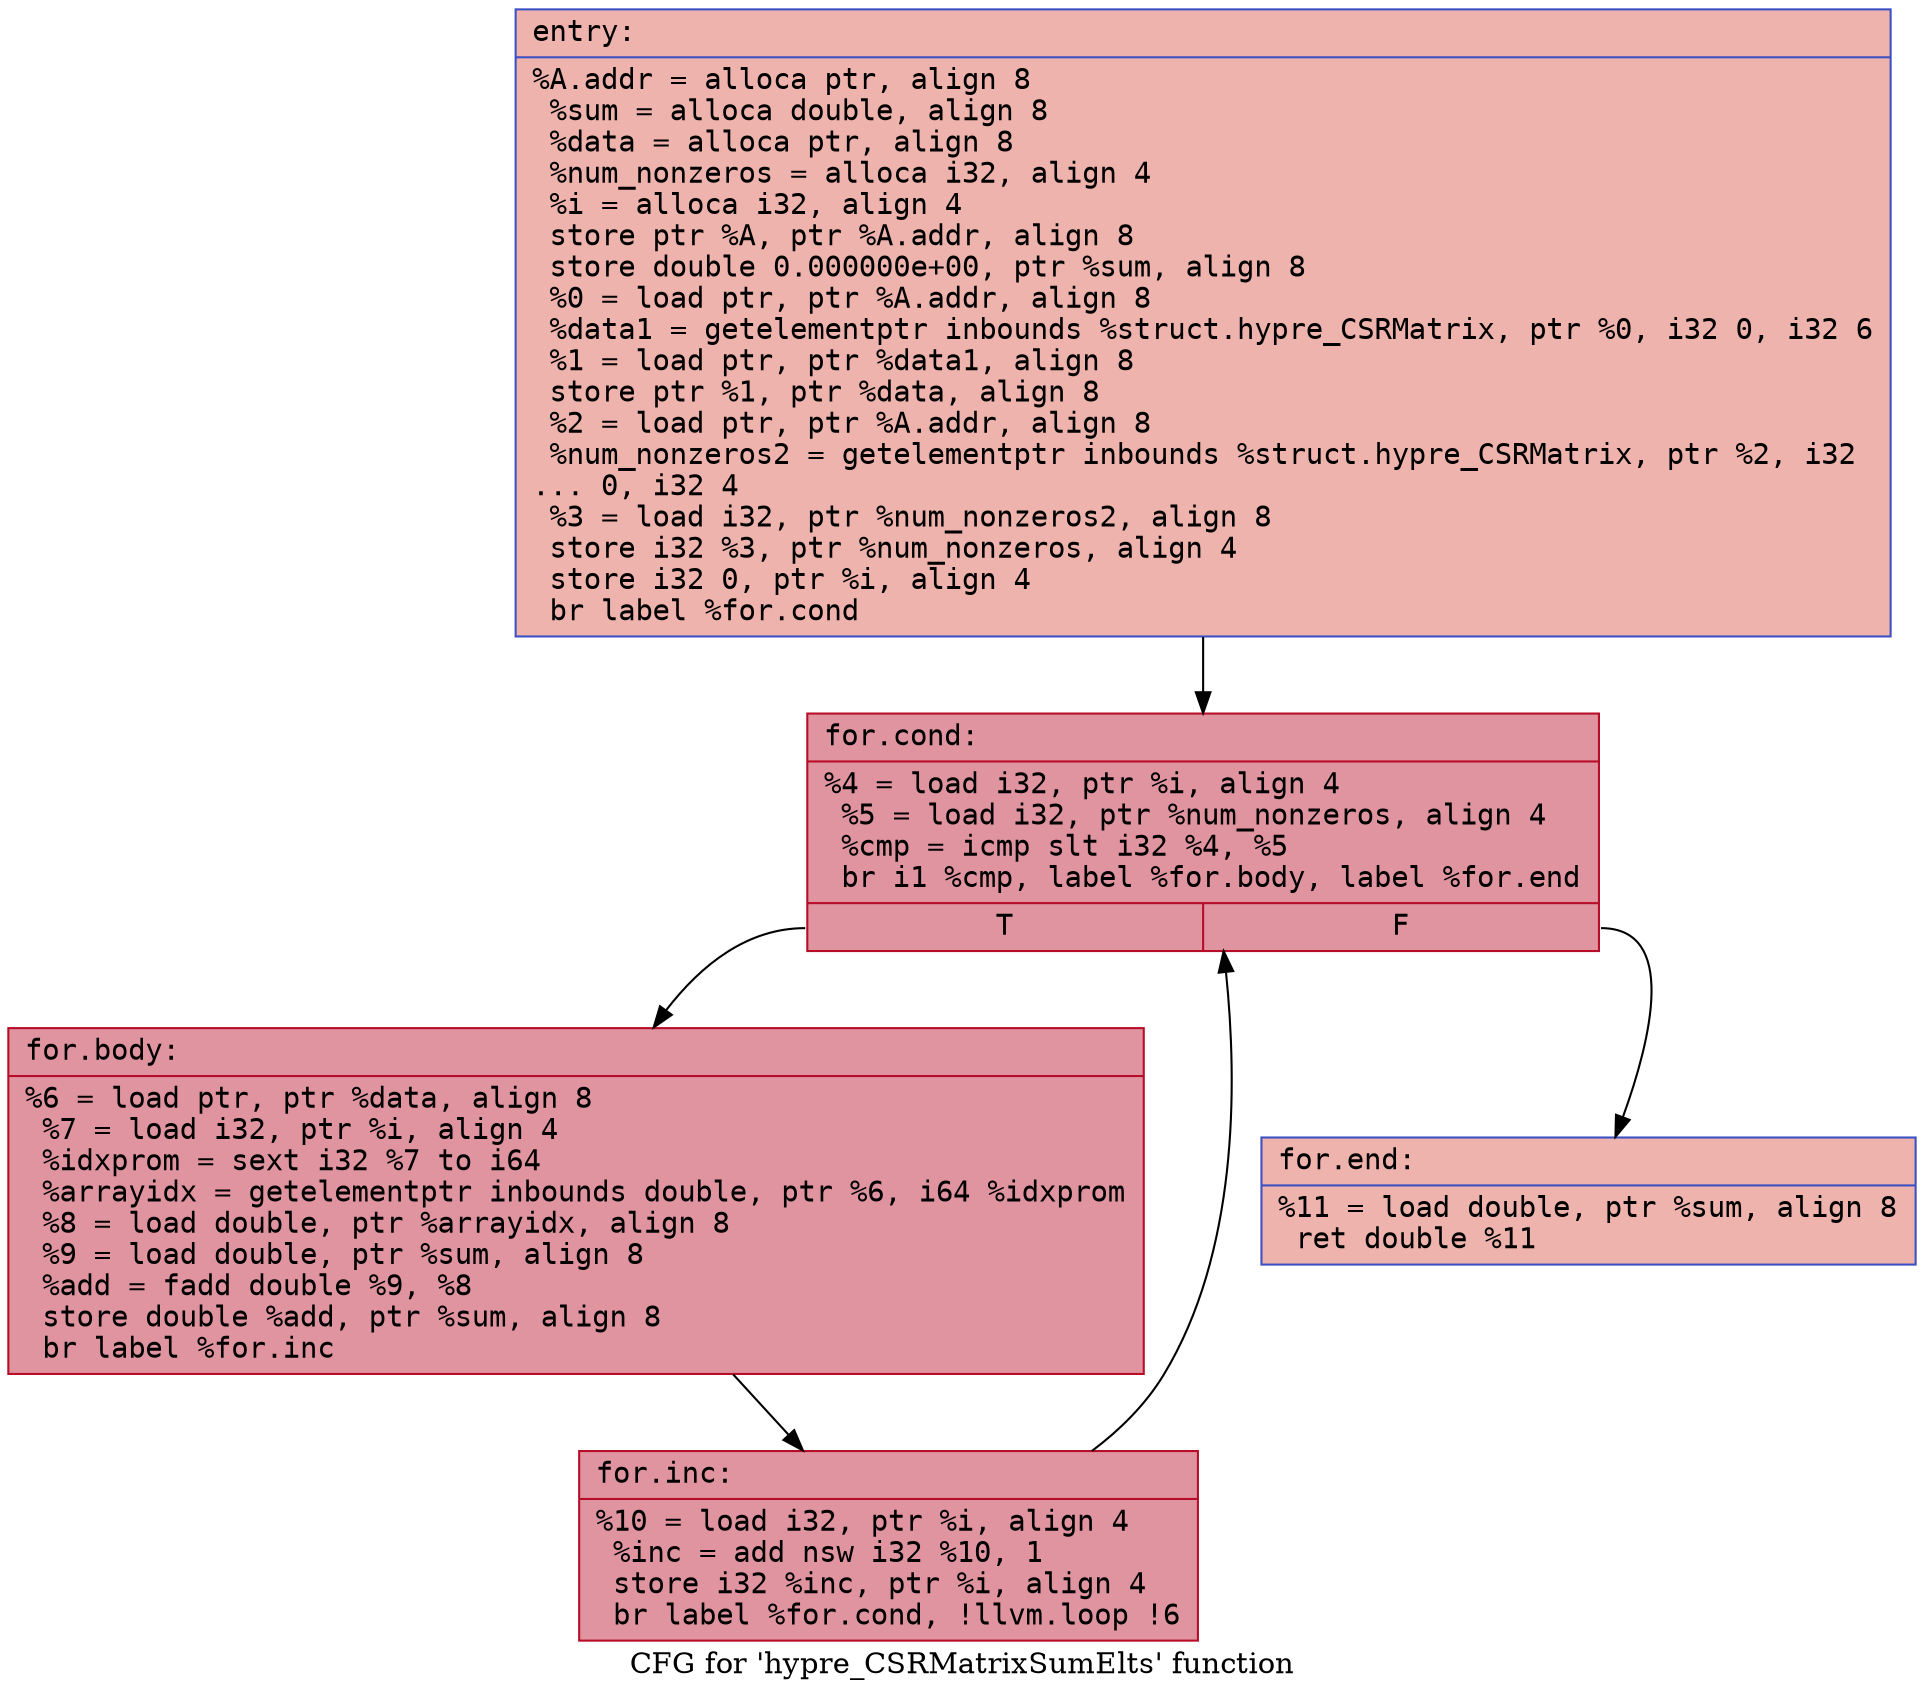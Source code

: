 digraph "CFG for 'hypre_CSRMatrixSumElts' function" {
	label="CFG for 'hypre_CSRMatrixSumElts' function";

	Node0x55ab6f30cad0 [shape=record,color="#3d50c3ff", style=filled, fillcolor="#d6524470" fontname="Courier",label="{entry:\l|  %A.addr = alloca ptr, align 8\l  %sum = alloca double, align 8\l  %data = alloca ptr, align 8\l  %num_nonzeros = alloca i32, align 4\l  %i = alloca i32, align 4\l  store ptr %A, ptr %A.addr, align 8\l  store double 0.000000e+00, ptr %sum, align 8\l  %0 = load ptr, ptr %A.addr, align 8\l  %data1 = getelementptr inbounds %struct.hypre_CSRMatrix, ptr %0, i32 0, i32 6\l  %1 = load ptr, ptr %data1, align 8\l  store ptr %1, ptr %data, align 8\l  %2 = load ptr, ptr %A.addr, align 8\l  %num_nonzeros2 = getelementptr inbounds %struct.hypre_CSRMatrix, ptr %2, i32\l... 0, i32 4\l  %3 = load i32, ptr %num_nonzeros2, align 8\l  store i32 %3, ptr %num_nonzeros, align 4\l  store i32 0, ptr %i, align 4\l  br label %for.cond\l}"];
	Node0x55ab6f30cad0 -> Node0x55ab6f30e3c0[tooltip="entry -> for.cond\nProbability 100.00%" ];
	Node0x55ab6f30e3c0 [shape=record,color="#b70d28ff", style=filled, fillcolor="#b70d2870" fontname="Courier",label="{for.cond:\l|  %4 = load i32, ptr %i, align 4\l  %5 = load i32, ptr %num_nonzeros, align 4\l  %cmp = icmp slt i32 %4, %5\l  br i1 %cmp, label %for.body, label %for.end\l|{<s0>T|<s1>F}}"];
	Node0x55ab6f30e3c0:s0 -> Node0x55ab6f30e660[tooltip="for.cond -> for.body\nProbability 96.88%" ];
	Node0x55ab6f30e3c0:s1 -> Node0x55ab6f30e6e0[tooltip="for.cond -> for.end\nProbability 3.12%" ];
	Node0x55ab6f30e660 [shape=record,color="#b70d28ff", style=filled, fillcolor="#b70d2870" fontname="Courier",label="{for.body:\l|  %6 = load ptr, ptr %data, align 8\l  %7 = load i32, ptr %i, align 4\l  %idxprom = sext i32 %7 to i64\l  %arrayidx = getelementptr inbounds double, ptr %6, i64 %idxprom\l  %8 = load double, ptr %arrayidx, align 8\l  %9 = load double, ptr %sum, align 8\l  %add = fadd double %9, %8\l  store double %add, ptr %sum, align 8\l  br label %for.inc\l}"];
	Node0x55ab6f30e660 -> Node0x55ab6f30ee50[tooltip="for.body -> for.inc\nProbability 100.00%" ];
	Node0x55ab6f30ee50 [shape=record,color="#b70d28ff", style=filled, fillcolor="#b70d2870" fontname="Courier",label="{for.inc:\l|  %10 = load i32, ptr %i, align 4\l  %inc = add nsw i32 %10, 1\l  store i32 %inc, ptr %i, align 4\l  br label %for.cond, !llvm.loop !6\l}"];
	Node0x55ab6f30ee50 -> Node0x55ab6f30e3c0[tooltip="for.inc -> for.cond\nProbability 100.00%" ];
	Node0x55ab6f30e6e0 [shape=record,color="#3d50c3ff", style=filled, fillcolor="#d6524470" fontname="Courier",label="{for.end:\l|  %11 = load double, ptr %sum, align 8\l  ret double %11\l}"];
}
